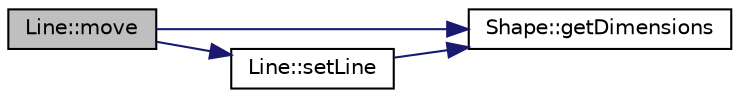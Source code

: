 digraph "Line::move"
{
  edge [fontname="Helvetica",fontsize="10",labelfontname="Helvetica",labelfontsize="10"];
  node [fontname="Helvetica",fontsize="10",shape=record];
  rankdir="LR";
  Node1 [label="Line::move",height=0.2,width=0.4,color="black", fillcolor="grey75", style="filled", fontcolor="black"];
  Node1 -> Node2 [color="midnightblue",fontsize="10",style="solid",fontname="Helvetica"];
  Node2 [label="Shape::getDimensions",height=0.2,width=0.4,color="black", fillcolor="white", style="filled",URL="$classShape.html#a6ab7f82dd146b522b981fd5b5451f3dd",tooltip="Method getDimensions: Class Shape  This method will return the vector of ints which stores the dimens..."];
  Node1 -> Node3 [color="midnightblue",fontsize="10",style="solid",fontname="Helvetica"];
  Node3 [label="Line::setLine",height=0.2,width=0.4,color="black", fillcolor="white", style="filled",URL="$classLine.html#acd74708184a645a711d19209cfd45b47",tooltip="Method setLine: Class Line  This method will set the line using the points saved privately in Line..."];
  Node3 -> Node2 [color="midnightblue",fontsize="10",style="solid",fontname="Helvetica"];
}
